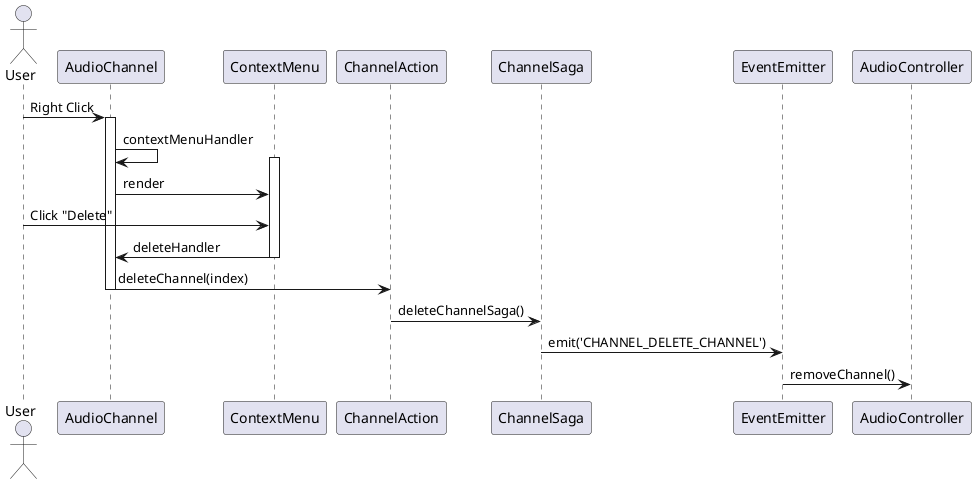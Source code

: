 @startuml
actor User

User -> AudioChannel: Right Click
activate AudioChannel
AudioChannel -> AudioChannel: contextMenuHandler

activate ContextMenu
AudioChannel -> ContextMenu: render
User -> ContextMenu: Click "Delete"
ContextMenu -> AudioChannel: deleteHandler
deactivate ContextMenu
AudioChannel -> ChannelAction: deleteChannel(index)
deactivate AudioChannel
ChannelAction -> ChannelSaga: deleteChannelSaga()
ChannelSaga -> EventEmitter: emit('CHANNEL_DELETE_CHANNEL')
EventEmitter -> AudioController: removeChannel()

@enduml
